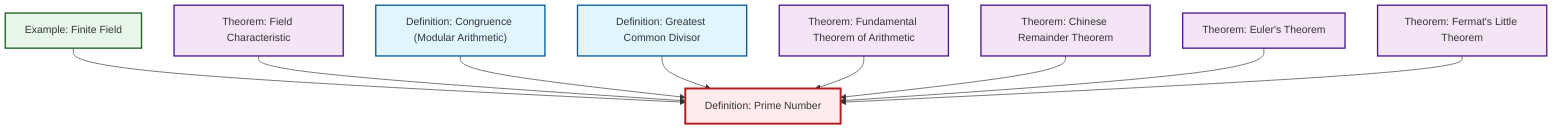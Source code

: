 graph TD
    classDef definition fill:#e1f5fe,stroke:#01579b,stroke-width:2px
    classDef theorem fill:#f3e5f5,stroke:#4a148c,stroke-width:2px
    classDef axiom fill:#fff3e0,stroke:#e65100,stroke-width:2px
    classDef example fill:#e8f5e9,stroke:#1b5e20,stroke-width:2px
    classDef current fill:#ffebee,stroke:#b71c1c,stroke-width:3px
    thm-fermat-little["Theorem: Fermat's Little Theorem"]:::theorem
    thm-euler["Theorem: Euler's Theorem"]:::theorem
    thm-field-characteristic["Theorem: Field Characteristic"]:::theorem
    thm-chinese-remainder["Theorem: Chinese Remainder Theorem"]:::theorem
    thm-fundamental-arithmetic["Theorem: Fundamental Theorem of Arithmetic"]:::theorem
    ex-finite-field["Example: Finite Field"]:::example
    def-prime["Definition: Prime Number"]:::definition
    def-congruence["Definition: Congruence (Modular Arithmetic)"]:::definition
    def-gcd["Definition: Greatest Common Divisor"]:::definition
    ex-finite-field --> def-prime
    thm-field-characteristic --> def-prime
    def-congruence --> def-prime
    def-gcd --> def-prime
    thm-fundamental-arithmetic --> def-prime
    thm-chinese-remainder --> def-prime
    thm-euler --> def-prime
    thm-fermat-little --> def-prime
    class def-prime current
